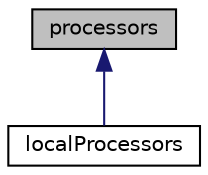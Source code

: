 digraph "processors"
{
 // LATEX_PDF_SIZE
  edge [fontname="Helvetica",fontsize="10",labelfontname="Helvetica",labelfontsize="10"];
  node [fontname="Helvetica",fontsize="10",shape=record];
  Node1 [label="processors",height=0.2,width=0.4,color="black", fillcolor="grey75", style="filled", fontcolor="black",tooltip="This class holds the information about the global execution world and number of processors in communi..."];
  Node1 -> Node2 [dir="back",color="midnightblue",fontsize="10",style="solid",fontname="Helvetica"];
  Node2 [label="localProcessors",height=0.2,width=0.4,color="black", fillcolor="white", style="filled",URL="$classpFlow_1_1localProcessors.html",tooltip=" "];
}
